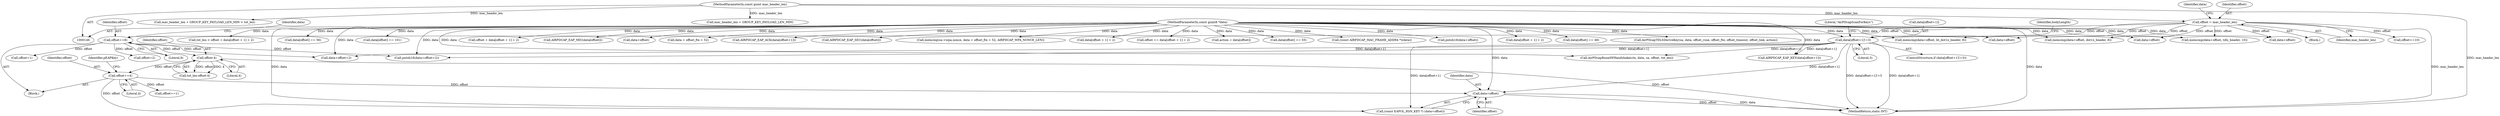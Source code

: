 digraph "0_wireshark_9b0b20b8d5f8c9f7839d58ff6c5900f7e19283b4@pointer" {
"1000253" [label="(Call,data+offset)"];
"1000204" [label="(Call,data[offset+1]!=3)"];
"1000148" [label="(MethodParameterIn,const guint8 *data)"];
"1000246" [label="(Call,offset+=4)"];
"1000231" [label="(Call,offset-4)"];
"1000200" [label="(Call,offset+=8)"];
"1000174" [label="(Call,offset = mac_header_len)"];
"1000149" [label="(MethodParameterIn,const guint mac_header_len)"];
"1000181" [label="(Call,data+offset)"];
"1000251" [label="(Call,(const EAPOL_RSN_KEY *) (data+offset))"];
"1000233" [label="(Literal,4)"];
"1000613" [label="(Call,offset += data[offset + 1] + 2)"];
"1000254" [label="(Identifier,data)"];
"1000506" [label="(Call,action = data[offset])"];
"1000182" [label="(Identifier,data)"];
"1000567" [label="(Call,data[offset] == 55)"];
"1000382" [label="(Call,(const AIRPDCAP_MAC_FRAME_ADDR4 *)(data))"];
"1000148" [label="(MethodParameterIn,const guint8 *data)"];
"1000530" [label="(Call,pntoh16(data+offset))"];
"1000221" [label="(Call,data+offset+2)"];
"1000603" [label="(Call,data[offset + 1] + 2)"];
"1000556" [label="(Call,data[offset] == 48)"];
"1000307" [label="(Call,mac_header_len + GROUP_KEY_PAYLOAD_LEN_MIN > tot_len)"];
"1000220" [label="(Call,pntoh16(data+offset+2))"];
"1000760" [label="(Call,AirPDcapTDLSDeriveKey(sa, data, offset_rsne, offset_fte, offset_timeout, offset_link, action))"];
"1000206" [label="(Identifier,data)"];
"1000784" [label="(MethodReturn,static INT)"];
"1000204" [label="(Call,data[offset+1]!=3)"];
"1000599" [label="(Call,tot_len < offset + data[offset + 1] + 2)"];
"1000248" [label="(Literal,4)"];
"1000322" [label="(Call,AIRPDCAP_EAP_KEY(data[offset+1]))"];
"1000578" [label="(Call,data[offset] == 56)"];
"1000589" [label="(Call,data[offset] == 101)"];
"1000195" [label="(Block,)"];
"1000152" [label="(Block,)"];
"1000188" [label="(Call,memcmp(data+offset, bt_dot1x_header, 8))"];
"1000200" [label="(Call,offset+=8)"];
"1000176" [label="(Identifier,mac_header_len)"];
"1000174" [label="(Call,offset = mac_header_len)"];
"1000203" [label="(ControlStructure,if (data[offset+1]!=3))"];
"1000205" [label="(Call,data[offset+1])"];
"1000308" [label="(Call,mac_header_len + GROUP_KEY_PAYLOAD_LEN_MIN)"];
"1000180" [label="(Call,memcmp(data+offset, dot1x_header, 8))"];
"1000246" [label="(Call,offset+=4)"];
"1000189" [label="(Call,data+offset)"];
"1000472" [label="(Call,data+offset)"];
"1000223" [label="(Call,offset+2)"];
"1000255" [label="(Identifier,offset)"];
"1000601" [label="(Call,offset + data[offset + 1] + 2)"];
"1000229" [label="(Call,tot_len-offset-4)"];
"1000202" [label="(Literal,8)"];
"1000175" [label="(Identifier,offset)"];
"1000207" [label="(Call,offset+1)"];
"1000340" [label="(Call,AIRPDCAP_EAP_MIC(data[offset]))"];
"1000531" [label="(Call,data+offset)"];
"1000725" [label="(Call,data + offset_fte + 52)"];
"1000231" [label="(Call,offset-4)"];
"1000201" [label="(Identifier,offset)"];
"1000331" [label="(Call,AIRPDCAP_EAP_ACK(data[offset+1]))"];
"1000346" [label="(Call,AIRPDCAP_EAP_SEC(data[offset]))"];
"1000247" [label="(Identifier,offset)"];
"1000219" [label="(Identifier,bodyLength)"];
"1000213" [label="(Literal,\"AirPDcapScanForKeys\")"];
"1000275" [label="(Call,offset+=1)"];
"1000232" [label="(Identifier,offset)"];
"1000250" [label="(Identifier,pEAPKey)"];
"1000149" [label="(MethodParameterIn,const guint mac_header_len)"];
"1000253" [label="(Call,data+offset)"];
"1000719" [label="(Call,memcmp(sa->wpa.nonce, data + offset_fte + 52, AIRPDCAP_WPA_NONCE_LEN))"];
"1000503" [label="(Call,offset+=10)"];
"1000210" [label="(Literal,3)"];
"1000297" [label="(Call,AirPDcapRsna4WHandshake(ctx, data, sa, offset, tot_len))"];
"1000615" [label="(Call,data[offset + 1] + 2)"];
"1000471" [label="(Call,memcmp(data+offset, tdls_header, 10))"];
"1000253" -> "1000251"  [label="AST: "];
"1000253" -> "1000255"  [label="CFG: "];
"1000254" -> "1000253"  [label="AST: "];
"1000255" -> "1000253"  [label="AST: "];
"1000251" -> "1000253"  [label="CFG: "];
"1000253" -> "1000784"  [label="DDG: offset"];
"1000253" -> "1000784"  [label="DDG: data"];
"1000204" -> "1000253"  [label="DDG: data[offset+1]"];
"1000148" -> "1000253"  [label="DDG: data"];
"1000246" -> "1000253"  [label="DDG: offset"];
"1000204" -> "1000203"  [label="AST: "];
"1000204" -> "1000210"  [label="CFG: "];
"1000205" -> "1000204"  [label="AST: "];
"1000210" -> "1000204"  [label="AST: "];
"1000213" -> "1000204"  [label="CFG: "];
"1000219" -> "1000204"  [label="CFG: "];
"1000204" -> "1000784"  [label="DDG: data[offset+1]"];
"1000204" -> "1000784"  [label="DDG: data[offset+1]!=3"];
"1000148" -> "1000204"  [label="DDG: data"];
"1000204" -> "1000220"  [label="DDG: data[offset+1]"];
"1000204" -> "1000221"  [label="DDG: data[offset+1]"];
"1000204" -> "1000251"  [label="DDG: data[offset+1]"];
"1000204" -> "1000297"  [label="DDG: data[offset+1]"];
"1000204" -> "1000322"  [label="DDG: data[offset+1]"];
"1000148" -> "1000146"  [label="AST: "];
"1000148" -> "1000784"  [label="DDG: data"];
"1000148" -> "1000180"  [label="DDG: data"];
"1000148" -> "1000181"  [label="DDG: data"];
"1000148" -> "1000188"  [label="DDG: data"];
"1000148" -> "1000189"  [label="DDG: data"];
"1000148" -> "1000220"  [label="DDG: data"];
"1000148" -> "1000221"  [label="DDG: data"];
"1000148" -> "1000251"  [label="DDG: data"];
"1000148" -> "1000297"  [label="DDG: data"];
"1000148" -> "1000322"  [label="DDG: data"];
"1000148" -> "1000331"  [label="DDG: data"];
"1000148" -> "1000340"  [label="DDG: data"];
"1000148" -> "1000346"  [label="DDG: data"];
"1000148" -> "1000382"  [label="DDG: data"];
"1000148" -> "1000471"  [label="DDG: data"];
"1000148" -> "1000472"  [label="DDG: data"];
"1000148" -> "1000506"  [label="DDG: data"];
"1000148" -> "1000530"  [label="DDG: data"];
"1000148" -> "1000531"  [label="DDG: data"];
"1000148" -> "1000556"  [label="DDG: data"];
"1000148" -> "1000567"  [label="DDG: data"];
"1000148" -> "1000578"  [label="DDG: data"];
"1000148" -> "1000589"  [label="DDG: data"];
"1000148" -> "1000599"  [label="DDG: data"];
"1000148" -> "1000601"  [label="DDG: data"];
"1000148" -> "1000603"  [label="DDG: data"];
"1000148" -> "1000613"  [label="DDG: data"];
"1000148" -> "1000615"  [label="DDG: data"];
"1000148" -> "1000719"  [label="DDG: data"];
"1000148" -> "1000725"  [label="DDG: data"];
"1000148" -> "1000760"  [label="DDG: data"];
"1000246" -> "1000195"  [label="AST: "];
"1000246" -> "1000248"  [label="CFG: "];
"1000247" -> "1000246"  [label="AST: "];
"1000248" -> "1000246"  [label="AST: "];
"1000250" -> "1000246"  [label="CFG: "];
"1000231" -> "1000246"  [label="DDG: offset"];
"1000246" -> "1000251"  [label="DDG: offset"];
"1000246" -> "1000275"  [label="DDG: offset"];
"1000231" -> "1000229"  [label="AST: "];
"1000231" -> "1000233"  [label="CFG: "];
"1000232" -> "1000231"  [label="AST: "];
"1000233" -> "1000231"  [label="AST: "];
"1000229" -> "1000231"  [label="CFG: "];
"1000231" -> "1000784"  [label="DDG: offset"];
"1000231" -> "1000229"  [label="DDG: offset"];
"1000231" -> "1000229"  [label="DDG: 4"];
"1000200" -> "1000231"  [label="DDG: offset"];
"1000200" -> "1000195"  [label="AST: "];
"1000200" -> "1000202"  [label="CFG: "];
"1000201" -> "1000200"  [label="AST: "];
"1000202" -> "1000200"  [label="AST: "];
"1000206" -> "1000200"  [label="CFG: "];
"1000174" -> "1000200"  [label="DDG: offset"];
"1000200" -> "1000207"  [label="DDG: offset"];
"1000200" -> "1000220"  [label="DDG: offset"];
"1000200" -> "1000221"  [label="DDG: offset"];
"1000200" -> "1000223"  [label="DDG: offset"];
"1000174" -> "1000152"  [label="AST: "];
"1000174" -> "1000176"  [label="CFG: "];
"1000175" -> "1000174"  [label="AST: "];
"1000176" -> "1000174"  [label="AST: "];
"1000182" -> "1000174"  [label="CFG: "];
"1000174" -> "1000784"  [label="DDG: mac_header_len"];
"1000149" -> "1000174"  [label="DDG: mac_header_len"];
"1000174" -> "1000180"  [label="DDG: offset"];
"1000174" -> "1000181"  [label="DDG: offset"];
"1000174" -> "1000188"  [label="DDG: offset"];
"1000174" -> "1000189"  [label="DDG: offset"];
"1000174" -> "1000471"  [label="DDG: offset"];
"1000174" -> "1000472"  [label="DDG: offset"];
"1000174" -> "1000503"  [label="DDG: offset"];
"1000149" -> "1000146"  [label="AST: "];
"1000149" -> "1000784"  [label="DDG: mac_header_len"];
"1000149" -> "1000307"  [label="DDG: mac_header_len"];
"1000149" -> "1000308"  [label="DDG: mac_header_len"];
}
